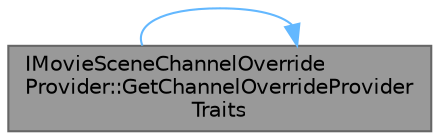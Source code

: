 digraph "IMovieSceneChannelOverrideProvider::GetChannelOverrideProviderTraits"
{
 // INTERACTIVE_SVG=YES
 // LATEX_PDF_SIZE
  bgcolor="transparent";
  edge [fontname=Helvetica,fontsize=10,labelfontname=Helvetica,labelfontsize=10];
  node [fontname=Helvetica,fontsize=10,shape=box,height=0.2,width=0.4];
  rankdir="LR";
  Node1 [id="Node000001",label="IMovieSceneChannelOverride\lProvider::GetChannelOverrideProvider\lTraits",height=0.2,width=0.4,color="gray40", fillcolor="grey60", style="filled", fontcolor="black",tooltip="Gets the naming/indexing traits for this provider."];
  Node1 -> Node1 [id="edge1_Node000001_Node000001",color="steelblue1",style="solid",tooltip=" "];
}
